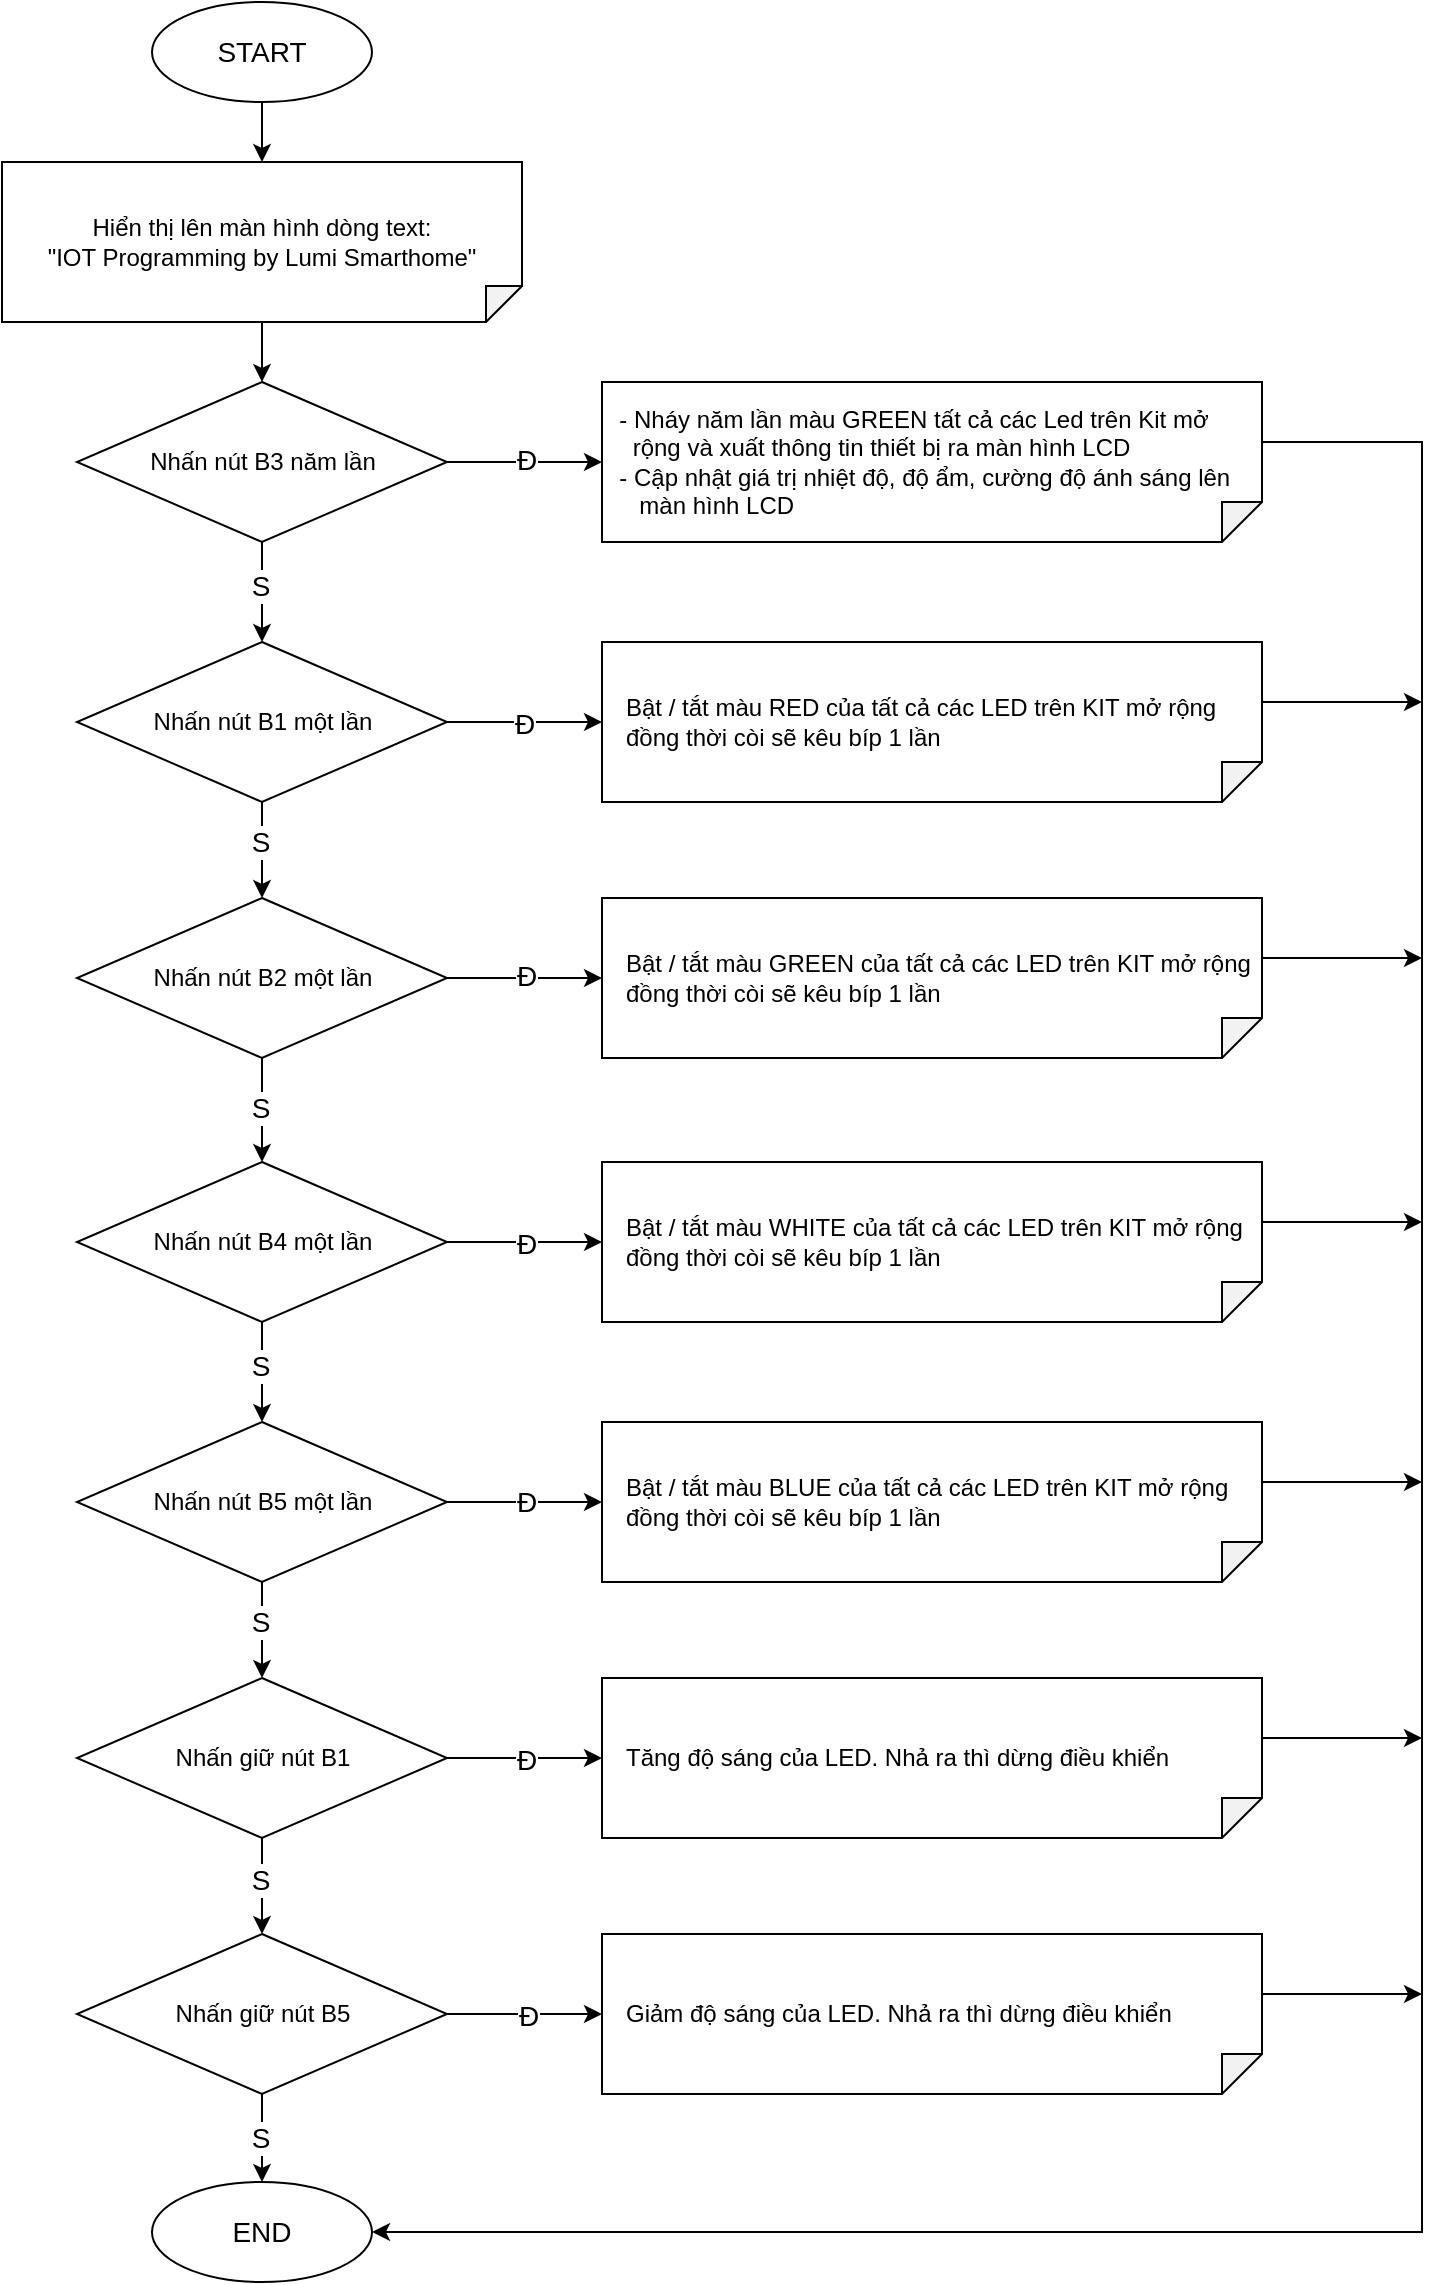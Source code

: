 <mxfile version="22.1.15" type="device">
  <diagram name="Page-1" id="J8VuEBKAINyy2FhF17C5">
    <mxGraphModel dx="880" dy="532" grid="1" gridSize="10" guides="1" tooltips="1" connect="1" arrows="1" fold="1" page="1" pageScale="1" pageWidth="827" pageHeight="1169" math="0" shadow="0">
      <root>
        <mxCell id="0" />
        <mxCell id="1" parent="0" />
        <mxCell id="ofxdcXZtX-PklUoTK2hp-1" value="&lt;font style=&quot;font-size: 14px;&quot;&gt;START&lt;/font&gt;" style="ellipse;whiteSpace=wrap;html=1;" parent="1" vertex="1">
          <mxGeometry x="105" y="20" width="110" height="50" as="geometry" />
        </mxCell>
        <mxCell id="E_YD2U8nQQsoXV37WMMe-10" style="edgeStyle=orthogonalEdgeStyle;rounded=0;orthogonalLoop=1;jettySize=auto;html=1;exitX=0.5;exitY=1;exitDx=0;exitDy=0;entryX=0.5;entryY=0;entryDx=0;entryDy=0;" edge="1" parent="1" source="E_YD2U8nQQsoXV37WMMe-2" target="E_YD2U8nQQsoXV37WMMe-4">
          <mxGeometry relative="1" as="geometry" />
        </mxCell>
        <mxCell id="E_YD2U8nQQsoXV37WMMe-11" value="&lt;font style=&quot;font-size: 14px;&quot;&gt;S&lt;/font&gt;" style="edgeLabel;html=1;align=center;verticalAlign=middle;resizable=0;points=[];" vertex="1" connectable="0" parent="E_YD2U8nQQsoXV37WMMe-10">
          <mxGeometry x="-0.12" relative="1" as="geometry">
            <mxPoint x="-1" as="offset" />
          </mxGeometry>
        </mxCell>
        <mxCell id="E_YD2U8nQQsoXV37WMMe-2" value="Nhấn nút B3 năm lần" style="rhombus;whiteSpace=wrap;html=1;" vertex="1" parent="1">
          <mxGeometry x="67.5" y="210" width="185" height="80" as="geometry" />
        </mxCell>
        <mxCell id="E_YD2U8nQQsoXV37WMMe-14" value="" style="edgeStyle=orthogonalEdgeStyle;rounded=0;orthogonalLoop=1;jettySize=auto;html=1;" edge="1" parent="1" source="E_YD2U8nQQsoXV37WMMe-4" target="E_YD2U8nQQsoXV37WMMe-13">
          <mxGeometry relative="1" as="geometry" />
        </mxCell>
        <mxCell id="E_YD2U8nQQsoXV37WMMe-4" value="Nhấn nút B1 một lần" style="rhombus;whiteSpace=wrap;html=1;" vertex="1" parent="1">
          <mxGeometry x="67.5" y="340" width="185" height="80" as="geometry" />
        </mxCell>
        <mxCell id="E_YD2U8nQQsoXV37WMMe-12" value="&lt;font style=&quot;font-size: 14px;&quot;&gt;S&lt;/font&gt;" style="edgeLabel;html=1;align=center;verticalAlign=middle;resizable=0;points=[];" vertex="1" connectable="0" parent="1">
          <mxGeometry x="159" y="440" as="geometry" />
        </mxCell>
        <mxCell id="E_YD2U8nQQsoXV37WMMe-32" style="edgeStyle=orthogonalEdgeStyle;rounded=0;orthogonalLoop=1;jettySize=auto;html=1;exitX=0.5;exitY=1;exitDx=0;exitDy=0;entryX=0.5;entryY=0;entryDx=0;entryDy=0;" edge="1" parent="1" source="E_YD2U8nQQsoXV37WMMe-13" target="E_YD2U8nQQsoXV37WMMe-17">
          <mxGeometry relative="1" as="geometry" />
        </mxCell>
        <mxCell id="E_YD2U8nQQsoXV37WMMe-40" value="&lt;font style=&quot;font-size: 14px;&quot;&gt;S&lt;/font&gt;" style="edgeLabel;html=1;align=center;verticalAlign=middle;resizable=0;points=[];" vertex="1" connectable="0" parent="E_YD2U8nQQsoXV37WMMe-32">
          <mxGeometry x="-0.038" y="-2" relative="1" as="geometry">
            <mxPoint x="1" as="offset" />
          </mxGeometry>
        </mxCell>
        <mxCell id="E_YD2U8nQQsoXV37WMMe-13" value="Nhấn nút B2 một lần" style="rhombus;whiteSpace=wrap;html=1;" vertex="1" parent="1">
          <mxGeometry x="67.5" y="468" width="185" height="80" as="geometry" />
        </mxCell>
        <mxCell id="E_YD2U8nQQsoXV37WMMe-15" style="edgeStyle=orthogonalEdgeStyle;rounded=0;orthogonalLoop=1;jettySize=auto;html=1;exitX=0.5;exitY=1;exitDx=0;exitDy=0;entryX=0.5;entryY=0;entryDx=0;entryDy=0;" edge="1" parent="1" source="E_YD2U8nQQsoXV37WMMe-17" target="E_YD2U8nQQsoXV37WMMe-19">
          <mxGeometry relative="1" as="geometry" />
        </mxCell>
        <mxCell id="E_YD2U8nQQsoXV37WMMe-16" value="&lt;font style=&quot;font-size: 14px;&quot;&gt;S&lt;/font&gt;" style="edgeLabel;html=1;align=center;verticalAlign=middle;resizable=0;points=[];" vertex="1" connectable="0" parent="E_YD2U8nQQsoXV37WMMe-15">
          <mxGeometry x="-0.12" relative="1" as="geometry">
            <mxPoint x="-1" as="offset" />
          </mxGeometry>
        </mxCell>
        <mxCell id="E_YD2U8nQQsoXV37WMMe-17" value="Nhấn nút B4 một lần" style="rhombus;whiteSpace=wrap;html=1;" vertex="1" parent="1">
          <mxGeometry x="67.5" y="600" width="185" height="80" as="geometry" />
        </mxCell>
        <mxCell id="E_YD2U8nQQsoXV37WMMe-18" value="" style="edgeStyle=orthogonalEdgeStyle;rounded=0;orthogonalLoop=1;jettySize=auto;html=1;" edge="1" parent="1" source="E_YD2U8nQQsoXV37WMMe-19" target="E_YD2U8nQQsoXV37WMMe-21">
          <mxGeometry relative="1" as="geometry" />
        </mxCell>
        <mxCell id="E_YD2U8nQQsoXV37WMMe-19" value="Nhấn nút B5 một lần" style="rhombus;whiteSpace=wrap;html=1;" vertex="1" parent="1">
          <mxGeometry x="67.5" y="730" width="185" height="80" as="geometry" />
        </mxCell>
        <mxCell id="E_YD2U8nQQsoXV37WMMe-20" value="&lt;font style=&quot;font-size: 14px;&quot;&gt;S&lt;/font&gt;" style="edgeLabel;html=1;align=center;verticalAlign=middle;resizable=0;points=[];" vertex="1" connectable="0" parent="1">
          <mxGeometry x="159" y="830" as="geometry" />
        </mxCell>
        <mxCell id="E_YD2U8nQQsoXV37WMMe-33" style="edgeStyle=orthogonalEdgeStyle;rounded=0;orthogonalLoop=1;jettySize=auto;html=1;exitX=0.5;exitY=1;exitDx=0;exitDy=0;entryX=0.5;entryY=0;entryDx=0;entryDy=0;" edge="1" parent="1" source="E_YD2U8nQQsoXV37WMMe-21" target="E_YD2U8nQQsoXV37WMMe-23">
          <mxGeometry relative="1" as="geometry" />
        </mxCell>
        <mxCell id="E_YD2U8nQQsoXV37WMMe-44" value="&lt;font style=&quot;font-size: 14px;&quot;&gt;S&lt;/font&gt;" style="edgeLabel;html=1;align=center;verticalAlign=middle;resizable=0;points=[];" vertex="1" connectable="0" parent="E_YD2U8nQQsoXV37WMMe-33">
          <mxGeometry x="-0.125" relative="1" as="geometry">
            <mxPoint x="-1" as="offset" />
          </mxGeometry>
        </mxCell>
        <mxCell id="E_YD2U8nQQsoXV37WMMe-21" value="Nhấn giữ nút B1" style="rhombus;whiteSpace=wrap;html=1;" vertex="1" parent="1">
          <mxGeometry x="67.5" y="858" width="185" height="80" as="geometry" />
        </mxCell>
        <mxCell id="E_YD2U8nQQsoXV37WMMe-37" style="edgeStyle=orthogonalEdgeStyle;rounded=0;orthogonalLoop=1;jettySize=auto;html=1;exitX=0.5;exitY=1;exitDx=0;exitDy=0;entryX=0.5;entryY=0;entryDx=0;entryDy=0;" edge="1" parent="1" source="E_YD2U8nQQsoXV37WMMe-23" target="E_YD2U8nQQsoXV37WMMe-34">
          <mxGeometry relative="1" as="geometry" />
        </mxCell>
        <mxCell id="E_YD2U8nQQsoXV37WMMe-38" value="&lt;font style=&quot;font-size: 14px;&quot;&gt;S&lt;/font&gt;" style="edgeLabel;html=1;align=center;verticalAlign=middle;resizable=0;points=[];" vertex="1" connectable="0" parent="E_YD2U8nQQsoXV37WMMe-37">
          <mxGeometry y="2" relative="1" as="geometry">
            <mxPoint x="-3" as="offset" />
          </mxGeometry>
        </mxCell>
        <mxCell id="E_YD2U8nQQsoXV37WMMe-23" value="Nhấn giữ nút B5" style="rhombus;whiteSpace=wrap;html=1;" vertex="1" parent="1">
          <mxGeometry x="67.5" y="986" width="185" height="80" as="geometry" />
        </mxCell>
        <mxCell id="E_YD2U8nQQsoXV37WMMe-24" value="Hiển thị lên màn hình dòng text:&lt;br&gt;&quot;IOT Programming by Lumi Smarthome&quot;" style="shape=note;whiteSpace=wrap;html=1;backgroundOutline=1;darkOpacity=0.05;direction=south;size=18;" vertex="1" parent="1">
          <mxGeometry x="30" y="100" width="260" height="80" as="geometry" />
        </mxCell>
        <mxCell id="E_YD2U8nQQsoXV37WMMe-34" value="&lt;font style=&quot;font-size: 14px;&quot;&gt;END&lt;/font&gt;" style="ellipse;whiteSpace=wrap;html=1;" vertex="1" parent="1">
          <mxGeometry x="105" y="1110" width="110" height="50" as="geometry" />
        </mxCell>
        <mxCell id="E_YD2U8nQQsoXV37WMMe-73" style="edgeStyle=orthogonalEdgeStyle;rounded=0;orthogonalLoop=1;jettySize=auto;html=1;exitX=0;exitY=0;exitDx=30;exitDy=0;exitPerimeter=0;entryX=1;entryY=0.5;entryDx=0;entryDy=0;" edge="1" parent="1" source="E_YD2U8nQQsoXV37WMMe-39" target="E_YD2U8nQQsoXV37WMMe-34">
          <mxGeometry relative="1" as="geometry">
            <mxPoint x="510" y="310" as="targetPoint" />
            <Array as="points">
              <mxPoint x="740" y="240" />
              <mxPoint x="740" y="1135" />
            </Array>
          </mxGeometry>
        </mxCell>
        <mxCell id="E_YD2U8nQQsoXV37WMMe-39" value="&amp;nbsp; - Nháy năm lần màu GREEN tất cả các Led trên Kit mở&amp;nbsp; &amp;nbsp; &amp;nbsp; &amp;nbsp; &amp;nbsp; &amp;nbsp; rộng và xuất thông tin thiết bị ra màn hình LCD&lt;br style=&quot;&quot;&gt;&lt;span style=&quot;background-color: initial;&quot;&gt;&amp;nbsp; - Cập nhật giá trị nhiệt độ, độ ẩm, cường độ ánh sáng lên&amp;nbsp; &amp;nbsp; &amp;nbsp; &amp;nbsp; &amp;nbsp;màn hình LCD&lt;/span&gt;" style="shape=note;whiteSpace=wrap;html=1;backgroundOutline=1;darkOpacity=0.05;direction=south;align=left;size=20;" vertex="1" parent="1">
          <mxGeometry x="330" y="210" width="330" height="80" as="geometry" />
        </mxCell>
        <mxCell id="E_YD2U8nQQsoXV37WMMe-79" style="edgeStyle=orthogonalEdgeStyle;rounded=0;orthogonalLoop=1;jettySize=auto;html=1;exitX=0;exitY=0;exitDx=30;exitDy=0;exitPerimeter=0;" edge="1" parent="1" source="E_YD2U8nQQsoXV37WMMe-45">
          <mxGeometry relative="1" as="geometry">
            <mxPoint x="740" y="888" as="targetPoint" />
          </mxGeometry>
        </mxCell>
        <mxCell id="E_YD2U8nQQsoXV37WMMe-45" value="&amp;nbsp; &amp;nbsp;Tăng độ sáng của LED. Nhả ra thì dừng điều khiển" style="shape=note;whiteSpace=wrap;html=1;backgroundOutline=1;darkOpacity=0.05;direction=south;align=left;size=20;" vertex="1" parent="1">
          <mxGeometry x="330" y="858" width="330" height="80" as="geometry" />
        </mxCell>
        <mxCell id="E_YD2U8nQQsoXV37WMMe-78" style="edgeStyle=orthogonalEdgeStyle;rounded=0;orthogonalLoop=1;jettySize=auto;html=1;exitX=0;exitY=0;exitDx=30;exitDy=0;exitPerimeter=0;" edge="1" parent="1" source="E_YD2U8nQQsoXV37WMMe-46">
          <mxGeometry relative="1" as="geometry">
            <mxPoint x="740" y="760" as="targetPoint" />
          </mxGeometry>
        </mxCell>
        <mxCell id="E_YD2U8nQQsoXV37WMMe-46" value="&amp;nbsp; &amp;nbsp;Bật / tắt màu BLUE của tất cả các LED trên KIT mở rộng&amp;nbsp; &amp;nbsp; &amp;nbsp; &amp;nbsp; &amp;nbsp;đồng thời còi sẽ kêu bíp 1 lần" style="shape=note;whiteSpace=wrap;html=1;backgroundOutline=1;darkOpacity=0.05;direction=south;align=left;size=20;" vertex="1" parent="1">
          <mxGeometry x="330" y="730" width="330" height="80" as="geometry" />
        </mxCell>
        <mxCell id="E_YD2U8nQQsoXV37WMMe-77" style="edgeStyle=orthogonalEdgeStyle;rounded=0;orthogonalLoop=1;jettySize=auto;html=1;exitX=0;exitY=0;exitDx=30;exitDy=0;exitPerimeter=0;" edge="1" parent="1" source="E_YD2U8nQQsoXV37WMMe-47">
          <mxGeometry relative="1" as="geometry">
            <mxPoint x="740" y="630" as="targetPoint" />
          </mxGeometry>
        </mxCell>
        <mxCell id="E_YD2U8nQQsoXV37WMMe-47" value="&amp;nbsp; &amp;nbsp;Bật / tắt màu WHITE của tất cả các LED trên KIT mở rộng&amp;nbsp; &amp;nbsp; &amp;nbsp;đồng thời còi sẽ kêu bíp 1 lần" style="shape=note;whiteSpace=wrap;html=1;backgroundOutline=1;darkOpacity=0.05;direction=south;align=left;size=20;" vertex="1" parent="1">
          <mxGeometry x="330" y="600" width="330" height="80" as="geometry" />
        </mxCell>
        <mxCell id="E_YD2U8nQQsoXV37WMMe-76" style="edgeStyle=orthogonalEdgeStyle;rounded=0;orthogonalLoop=1;jettySize=auto;html=1;exitX=0;exitY=0;exitDx=30;exitDy=0;exitPerimeter=0;" edge="1" parent="1" source="E_YD2U8nQQsoXV37WMMe-48">
          <mxGeometry relative="1" as="geometry">
            <mxPoint x="740" y="498" as="targetPoint" />
          </mxGeometry>
        </mxCell>
        <mxCell id="E_YD2U8nQQsoXV37WMMe-48" value="&amp;nbsp; &amp;nbsp;Bật / tắt màu GREEN của tất cả các LED trên KIT mở rộng&amp;nbsp; &amp;nbsp; &amp;nbsp;đồng thời còi sẽ kêu bíp 1 lần" style="shape=note;whiteSpace=wrap;html=1;backgroundOutline=1;darkOpacity=0.05;direction=south;align=left;size=20;" vertex="1" parent="1">
          <mxGeometry x="330" y="468" width="330" height="80" as="geometry" />
        </mxCell>
        <mxCell id="E_YD2U8nQQsoXV37WMMe-75" style="edgeStyle=orthogonalEdgeStyle;rounded=0;orthogonalLoop=1;jettySize=auto;html=1;exitX=0;exitY=0;exitDx=30;exitDy=0;exitPerimeter=0;" edge="1" parent="1" source="E_YD2U8nQQsoXV37WMMe-49">
          <mxGeometry relative="1" as="geometry">
            <mxPoint x="740" y="370" as="targetPoint" />
          </mxGeometry>
        </mxCell>
        <mxCell id="E_YD2U8nQQsoXV37WMMe-49" value="&lt;div&gt;&amp;nbsp; &amp;nbsp;Bật / tắt màu RED của tất cả các LED trên KIT mở rộng&amp;nbsp; &amp;nbsp; &amp;nbsp; &amp;nbsp; &amp;nbsp;đồng thời còi sẽ kêu bíp 1 lần&lt;/div&gt;" style="shape=note;whiteSpace=wrap;html=1;backgroundOutline=1;darkOpacity=0.05;direction=south;align=left;size=20;" vertex="1" parent="1">
          <mxGeometry x="330" y="340" width="330" height="80" as="geometry" />
        </mxCell>
        <mxCell id="E_YD2U8nQQsoXV37WMMe-80" style="edgeStyle=orthogonalEdgeStyle;rounded=0;orthogonalLoop=1;jettySize=auto;html=1;exitX=0;exitY=0;exitDx=30;exitDy=0;exitPerimeter=0;" edge="1" parent="1" source="E_YD2U8nQQsoXV37WMMe-50">
          <mxGeometry relative="1" as="geometry">
            <mxPoint x="740" y="1016" as="targetPoint" />
          </mxGeometry>
        </mxCell>
        <mxCell id="E_YD2U8nQQsoXV37WMMe-50" value="&amp;nbsp; &amp;nbsp;Giảm độ sáng của LED. Nhả ra thì dừng điều khiển" style="shape=note;whiteSpace=wrap;html=1;backgroundOutline=1;darkOpacity=0.05;direction=south;align=left;size=20;" vertex="1" parent="1">
          <mxGeometry x="330" y="986" width="330" height="80" as="geometry" />
        </mxCell>
        <mxCell id="E_YD2U8nQQsoXV37WMMe-51" style="edgeStyle=orthogonalEdgeStyle;rounded=0;orthogonalLoop=1;jettySize=auto;html=1;exitX=0.5;exitY=1;exitDx=0;exitDy=0;entryX=0;entryY=0.5;entryDx=0;entryDy=0;entryPerimeter=0;" edge="1" parent="1" source="ofxdcXZtX-PklUoTK2hp-1" target="E_YD2U8nQQsoXV37WMMe-24">
          <mxGeometry relative="1" as="geometry" />
        </mxCell>
        <mxCell id="E_YD2U8nQQsoXV37WMMe-52" value="" style="endArrow=classic;html=1;rounded=0;" edge="1" parent="1">
          <mxGeometry width="50" height="50" relative="1" as="geometry">
            <mxPoint x="160" y="180" as="sourcePoint" />
            <mxPoint x="160" y="210" as="targetPoint" />
          </mxGeometry>
        </mxCell>
        <mxCell id="E_YD2U8nQQsoXV37WMMe-53" style="edgeStyle=orthogonalEdgeStyle;rounded=0;orthogonalLoop=1;jettySize=auto;html=1;exitX=1;exitY=0.5;exitDx=0;exitDy=0;entryX=0.5;entryY=1;entryDx=0;entryDy=0;entryPerimeter=0;" edge="1" parent="1" source="E_YD2U8nQQsoXV37WMMe-2" target="E_YD2U8nQQsoXV37WMMe-39">
          <mxGeometry relative="1" as="geometry" />
        </mxCell>
        <mxCell id="E_YD2U8nQQsoXV37WMMe-54" value="&lt;span style=&quot;font-size: 14px;&quot;&gt;Đ&lt;/span&gt;" style="edgeLabel;html=1;align=center;verticalAlign=middle;resizable=0;points=[];" vertex="1" connectable="0" parent="E_YD2U8nQQsoXV37WMMe-53">
          <mxGeometry x="-0.006" y="1" relative="1" as="geometry">
            <mxPoint x="1" as="offset" />
          </mxGeometry>
        </mxCell>
        <mxCell id="E_YD2U8nQQsoXV37WMMe-55" style="edgeStyle=orthogonalEdgeStyle;rounded=0;orthogonalLoop=1;jettySize=auto;html=1;exitX=1;exitY=0.5;exitDx=0;exitDy=0;entryX=0.5;entryY=1;entryDx=0;entryDy=0;entryPerimeter=0;" edge="1" parent="1" source="E_YD2U8nQQsoXV37WMMe-4" target="E_YD2U8nQQsoXV37WMMe-49">
          <mxGeometry relative="1" as="geometry" />
        </mxCell>
        <mxCell id="E_YD2U8nQQsoXV37WMMe-56" value="&lt;span style=&quot;font-size: 14px;&quot;&gt;Đ&lt;/span&gt;" style="edgeLabel;html=1;align=center;verticalAlign=middle;resizable=0;points=[];" vertex="1" connectable="0" parent="E_YD2U8nQQsoXV37WMMe-55">
          <mxGeometry x="-0.032" y="-1" relative="1" as="geometry">
            <mxPoint x="1" as="offset" />
          </mxGeometry>
        </mxCell>
        <mxCell id="E_YD2U8nQQsoXV37WMMe-57" style="edgeStyle=orthogonalEdgeStyle;rounded=0;orthogonalLoop=1;jettySize=auto;html=1;exitX=1;exitY=0.5;exitDx=0;exitDy=0;entryX=0.5;entryY=1;entryDx=0;entryDy=0;entryPerimeter=0;" edge="1" parent="1" source="E_YD2U8nQQsoXV37WMMe-13" target="E_YD2U8nQQsoXV37WMMe-48">
          <mxGeometry relative="1" as="geometry" />
        </mxCell>
        <mxCell id="E_YD2U8nQQsoXV37WMMe-58" value="&lt;span style=&quot;font-size: 14px;&quot;&gt;Đ&lt;/span&gt;" style="edgeLabel;html=1;align=center;verticalAlign=middle;resizable=0;points=[];" vertex="1" connectable="0" parent="E_YD2U8nQQsoXV37WMMe-57">
          <mxGeometry x="-0.006" y="1" relative="1" as="geometry">
            <mxPoint x="1" as="offset" />
          </mxGeometry>
        </mxCell>
        <mxCell id="E_YD2U8nQQsoXV37WMMe-59" style="edgeStyle=orthogonalEdgeStyle;rounded=0;orthogonalLoop=1;jettySize=auto;html=1;exitX=1;exitY=0.5;exitDx=0;exitDy=0;entryX=0.5;entryY=1;entryDx=0;entryDy=0;entryPerimeter=0;" edge="1" parent="1" source="E_YD2U8nQQsoXV37WMMe-17" target="E_YD2U8nQQsoXV37WMMe-47">
          <mxGeometry relative="1" as="geometry" />
        </mxCell>
        <mxCell id="E_YD2U8nQQsoXV37WMMe-60" value="&lt;font style=&quot;font-size: 14px;&quot;&gt;Đ&lt;/font&gt;" style="edgeLabel;html=1;align=center;verticalAlign=middle;resizable=0;points=[];" vertex="1" connectable="0" parent="E_YD2U8nQQsoXV37WMMe-59">
          <mxGeometry x="-0.006" y="-1" relative="1" as="geometry">
            <mxPoint x="1" as="offset" />
          </mxGeometry>
        </mxCell>
        <mxCell id="E_YD2U8nQQsoXV37WMMe-61" style="edgeStyle=orthogonalEdgeStyle;rounded=0;orthogonalLoop=1;jettySize=auto;html=1;exitX=1;exitY=0.5;exitDx=0;exitDy=0;entryX=0.5;entryY=1;entryDx=0;entryDy=0;entryPerimeter=0;" edge="1" parent="1" source="E_YD2U8nQQsoXV37WMMe-19" target="E_YD2U8nQQsoXV37WMMe-46">
          <mxGeometry relative="1" as="geometry" />
        </mxCell>
        <mxCell id="E_YD2U8nQQsoXV37WMMe-62" value="&lt;font style=&quot;font-size: 14px;&quot;&gt;Đ&lt;/font&gt;" style="edgeLabel;html=1;align=center;verticalAlign=middle;resizable=0;points=[];" vertex="1" connectable="0" parent="E_YD2U8nQQsoXV37WMMe-61">
          <mxGeometry x="-0.006" relative="1" as="geometry">
            <mxPoint x="1" as="offset" />
          </mxGeometry>
        </mxCell>
        <mxCell id="E_YD2U8nQQsoXV37WMMe-63" style="edgeStyle=orthogonalEdgeStyle;rounded=0;orthogonalLoop=1;jettySize=auto;html=1;exitX=1;exitY=0.5;exitDx=0;exitDy=0;entryX=0.5;entryY=1;entryDx=0;entryDy=0;entryPerimeter=0;" edge="1" parent="1" source="E_YD2U8nQQsoXV37WMMe-21" target="E_YD2U8nQQsoXV37WMMe-45">
          <mxGeometry relative="1" as="geometry" />
        </mxCell>
        <mxCell id="E_YD2U8nQQsoXV37WMMe-64" value="&lt;span style=&quot;font-size: 14px;&quot;&gt;Đ&lt;/span&gt;" style="edgeLabel;html=1;align=center;verticalAlign=middle;resizable=0;points=[];" vertex="1" connectable="0" parent="E_YD2U8nQQsoXV37WMMe-63">
          <mxGeometry x="-0.006" y="-1" relative="1" as="geometry">
            <mxPoint x="1" as="offset" />
          </mxGeometry>
        </mxCell>
        <mxCell id="E_YD2U8nQQsoXV37WMMe-65" style="edgeStyle=orthogonalEdgeStyle;rounded=0;orthogonalLoop=1;jettySize=auto;html=1;exitX=1;exitY=0.5;exitDx=0;exitDy=0;entryX=0.5;entryY=1;entryDx=0;entryDy=0;entryPerimeter=0;" edge="1" parent="1" source="E_YD2U8nQQsoXV37WMMe-23" target="E_YD2U8nQQsoXV37WMMe-50">
          <mxGeometry relative="1" as="geometry" />
        </mxCell>
        <mxCell id="E_YD2U8nQQsoXV37WMMe-66" value="&lt;span style=&quot;font-size: 14px;&quot;&gt;Đ&lt;/span&gt;" style="edgeLabel;html=1;align=center;verticalAlign=middle;resizable=0;points=[];" vertex="1" connectable="0" parent="E_YD2U8nQQsoXV37WMMe-65">
          <mxGeometry x="0.045" y="-1" relative="1" as="geometry">
            <mxPoint as="offset" />
          </mxGeometry>
        </mxCell>
      </root>
    </mxGraphModel>
  </diagram>
</mxfile>
